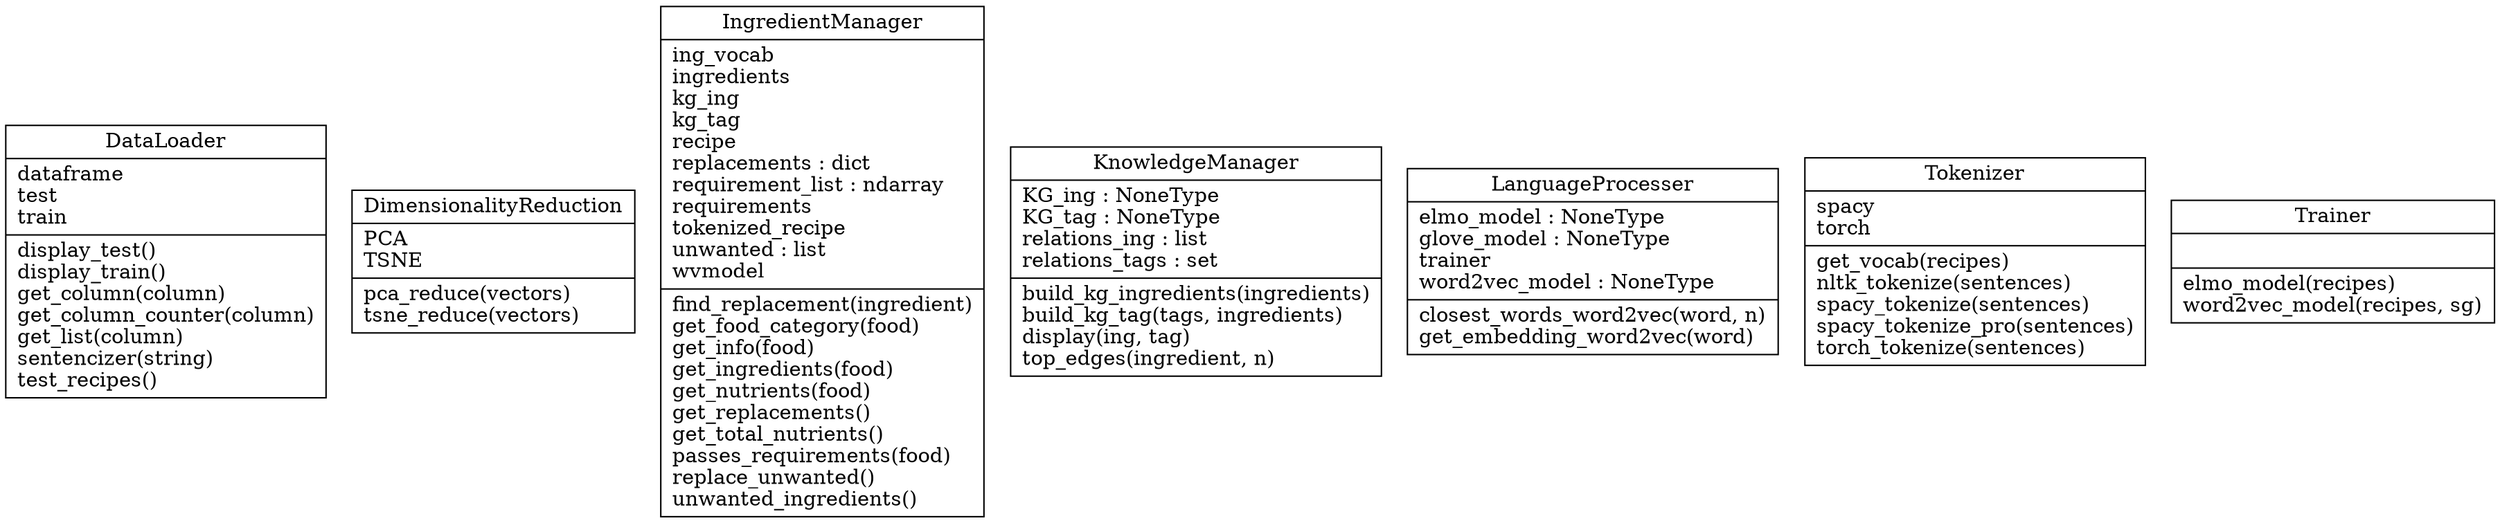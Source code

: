 digraph "classes" {
rankdir=BT
charset="utf-8"
"src.data_loader.DataLoader" [color="black", fontcolor="black", label="{DataLoader|dataframe\ltest\ltrain\l|display_test()\ldisplay_train()\lget_column(column)\lget_column_counter(column)\lget_list(column)\lsentencizer(string)\ltest_recipes()\l}", shape="record", style="solid"];
"src.dimensionality_reduction.DimensionalityReduction" [color="black", fontcolor="black", label="{DimensionalityReduction|PCA\lTSNE\l|pca_reduce(vectors)\ltsne_reduce(vectors)\l}", shape="record", style="solid"];
"src.ingredient_manager.IngredientManager" [color="black", fontcolor="black", label="{IngredientManager|ing_vocab\lingredients\lkg_ing\lkg_tag\lrecipe\lreplacements : dict\lrequirement_list : ndarray\lrequirements\ltokenized_recipe\lunwanted : list\lwvmodel\l|find_replacement(ingredient)\lget_food_category(food)\lget_info(food)\lget_ingredients(food)\lget_nutrients(food)\lget_replacements()\lget_total_nutrients()\lpasses_requirements(food)\lreplace_unwanted()\lunwanted_ingredients()\l}", shape="record", style="solid"];
"src.knowledge_manager.KnowledgeManager" [color="black", fontcolor="black", label="{KnowledgeManager|KG_ing : NoneType\lKG_tag : NoneType\lrelations_ing : list\lrelations_tags : set\l|build_kg_ingredients(ingredients)\lbuild_kg_tag(tags, ingredients)\ldisplay(ing, tag)\ltop_edges(ingredient, n)\l}", shape="record", style="solid"];
"src.language_processer.LanguageProcesser" [color="black", fontcolor="black", label="{LanguageProcesser|elmo_model : NoneType\lglove_model : NoneType\ltrainer\lword2vec_model : NoneType\l|closest_words_word2vec(word, n)\lget_embedding_word2vec(word)\l}", shape="record", style="solid"];
"src.tokenizer.Tokenizer" [color="black", fontcolor="black", label="{Tokenizer|spacy\ltorch\l|get_vocab(recipes)\lnltk_tokenize(sentences)\lspacy_tokenize(sentences)\lspacy_tokenize_pro(sentences)\ltorch_tokenize(sentences)\l}", shape="record", style="solid"];
"src.trainer.Trainer" [color="black", fontcolor="black", label="{Trainer|\l|elmo_model(recipes)\lword2vec_model(recipes, sg)\l}", shape="record", style="solid"];
}
